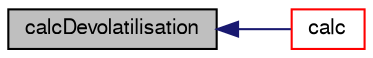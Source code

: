 digraph "calcDevolatilisation"
{
  bgcolor="transparent";
  edge [fontname="FreeSans",fontsize="10",labelfontname="FreeSans",labelfontsize="10"];
  node [fontname="FreeSans",fontsize="10",shape=record];
  rankdir="LR";
  Node86 [label="calcDevolatilisation",height=0.2,width=0.4,color="black", fillcolor="grey75", style="filled", fontcolor="black"];
  Node86 -> Node87 [dir="back",color="midnightblue",fontsize="10",style="solid",fontname="FreeSans"];
  Node87 [label="calc",height=0.2,width=0.4,color="red",URL="$a23910.html#a1c2aa9de8e2381d1a7be78bd687fd255",tooltip="Update parcel properties over the time interval. "];
}
